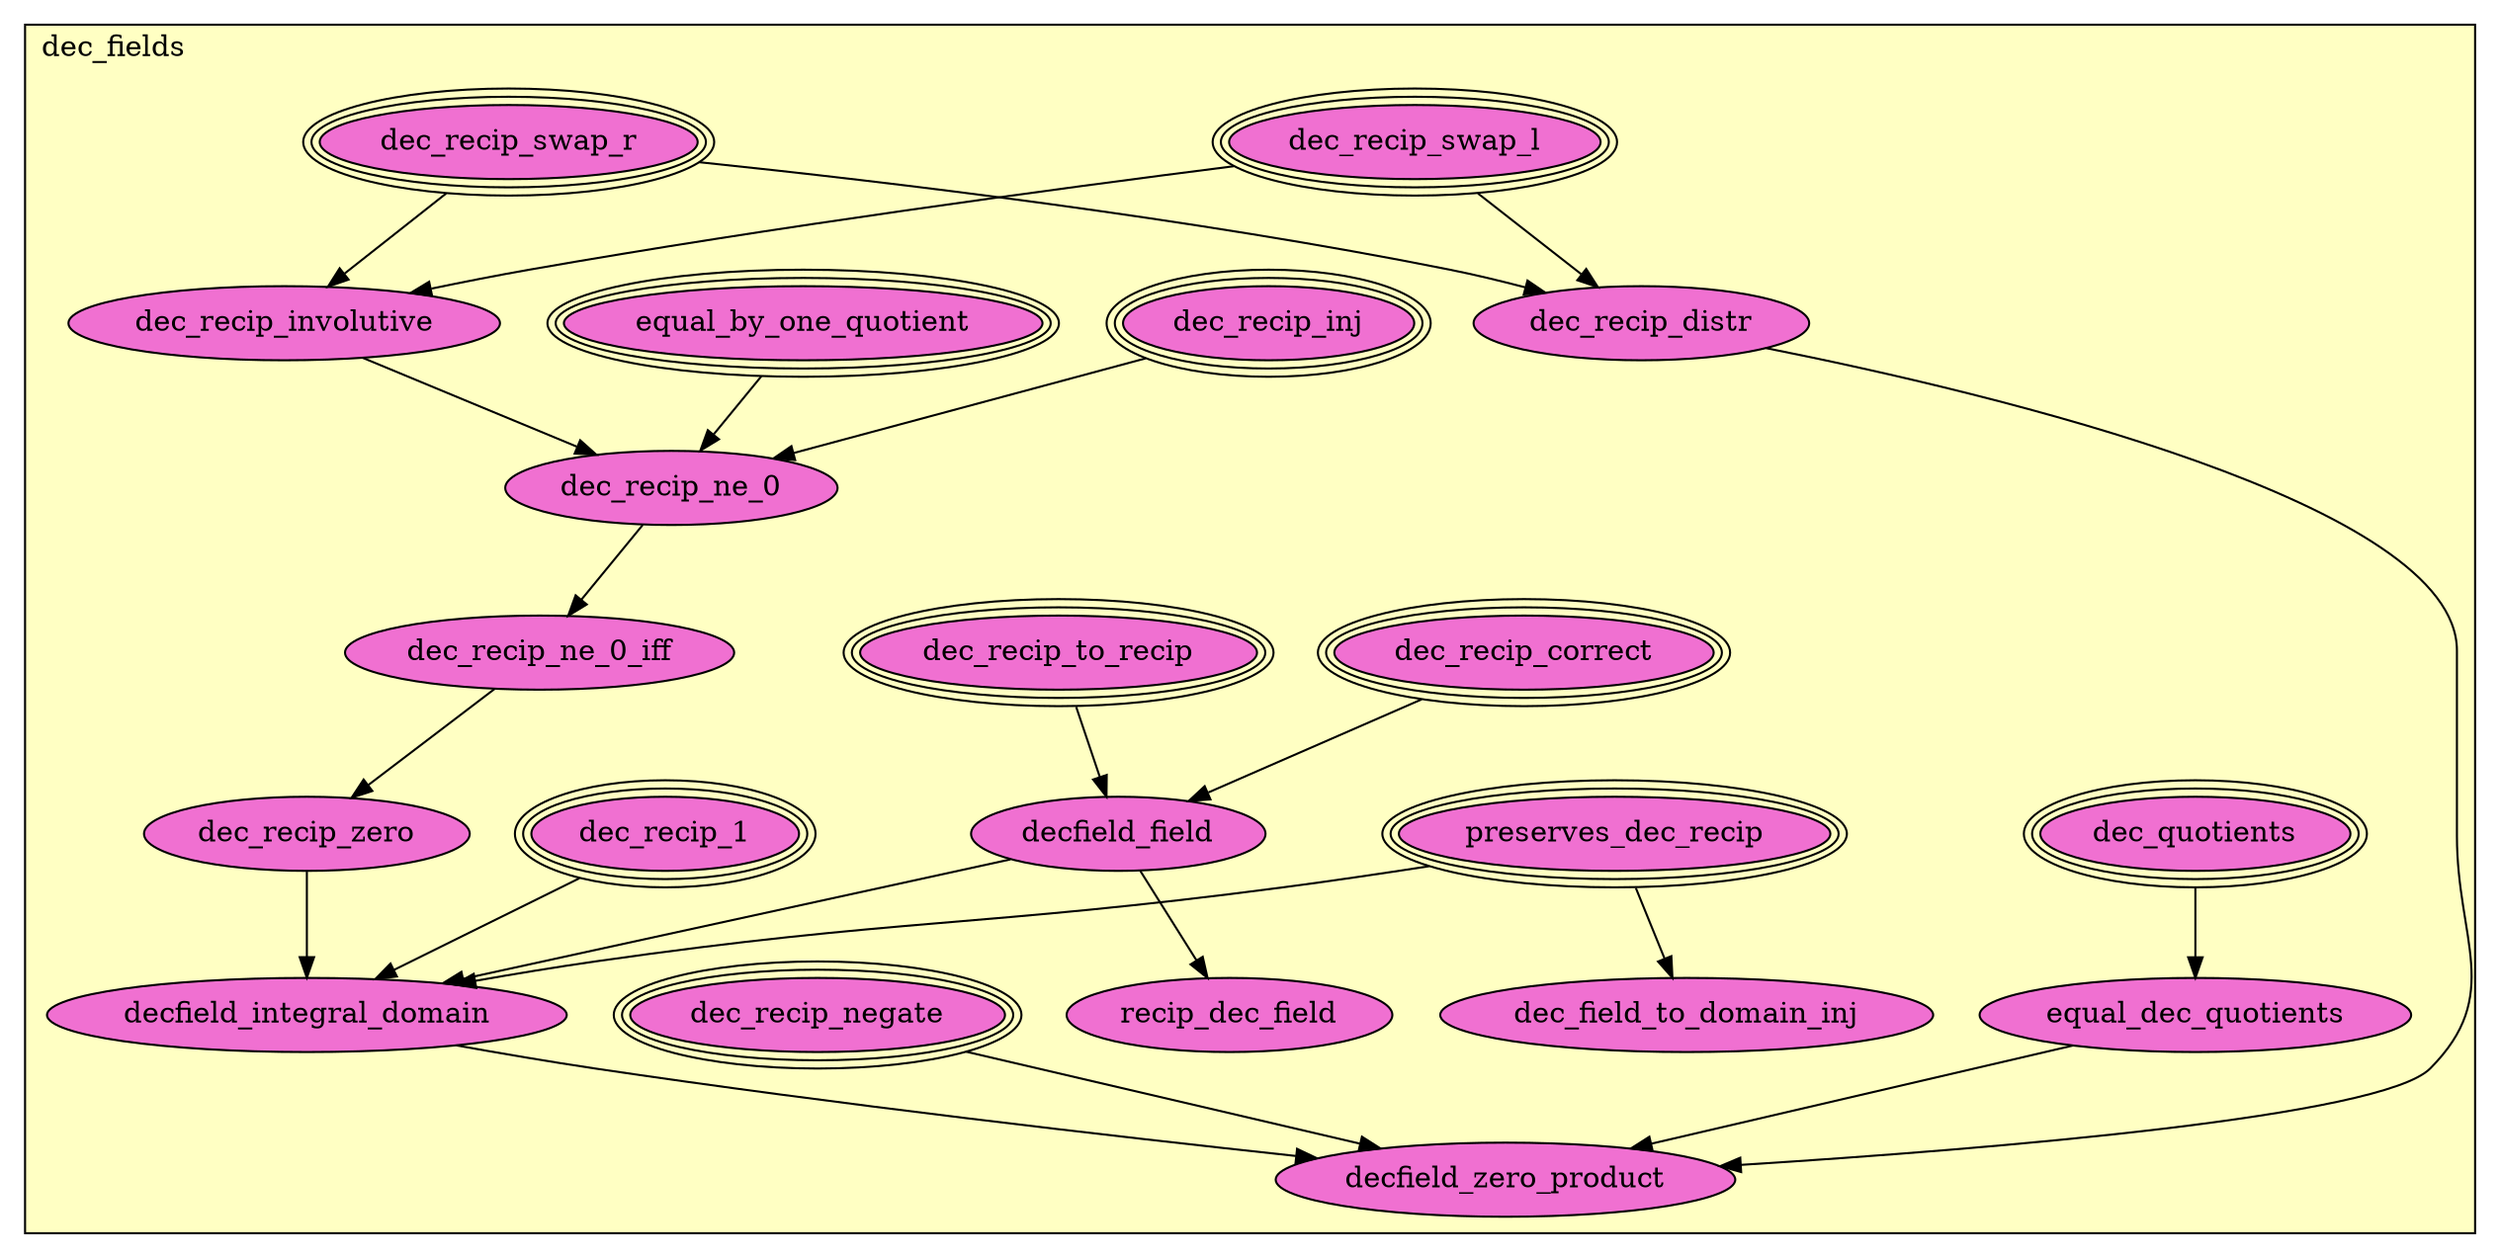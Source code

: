 digraph HoTT_Classes_theory_dec_fields {
  graph [ratio=0.5]
  node [style=filled]
dec_fields_dec_recip_to_recip [label="dec_recip_to_recip", URL=<dec_fields.html#dec_recip_to_recip>, peripheries=3, fillcolor="#F070D1"] ;
dec_fields_preserves_dec_recip [label="preserves_dec_recip", URL=<dec_fields.html#preserves_dec_recip>, peripheries=3, fillcolor="#F070D1"] ;
dec_fields_dec_field_to_domain_inj [label="dec_field_to_domain_inj", URL=<dec_fields.html#dec_field_to_domain_inj>, fillcolor="#F070D1"] ;
dec_fields_dec_recip_correct [label="dec_recip_correct", URL=<dec_fields.html#dec_recip_correct>, peripheries=3, fillcolor="#F070D1"] ;
dec_fields_decfield_field [label="decfield_field", URL=<dec_fields.html#decfield_field>, fillcolor="#F070D1"] ;
dec_fields_recip_dec_field [label="recip_dec_field", URL=<dec_fields.html#recip_dec_field>, fillcolor="#F070D1"] ;
dec_fields_dec_recip_negate [label="dec_recip_negate", URL=<dec_fields.html#dec_recip_negate>, peripheries=3, fillcolor="#F070D1"] ;
dec_fields_dec_recip_swap_r [label="dec_recip_swap_r", URL=<dec_fields.html#dec_recip_swap_r>, peripheries=3, fillcolor="#F070D1"] ;
dec_fields_dec_recip_swap_l [label="dec_recip_swap_l", URL=<dec_fields.html#dec_recip_swap_l>, peripheries=3, fillcolor="#F070D1"] ;
dec_fields_dec_quotients [label="dec_quotients", URL=<dec_fields.html#dec_quotients>, peripheries=3, fillcolor="#F070D1"] ;
dec_fields_equal_dec_quotients [label="equal_dec_quotients", URL=<dec_fields.html#equal_dec_quotients>, fillcolor="#F070D1"] ;
dec_fields_dec_recip_involutive [label="dec_recip_involutive", URL=<dec_fields.html#dec_recip_involutive>, fillcolor="#F070D1"] ;
dec_fields_dec_recip_inj [label="dec_recip_inj", URL=<dec_fields.html#dec_recip_inj>, peripheries=3, fillcolor="#F070D1"] ;
dec_fields_equal_by_one_quotient [label="equal_by_one_quotient", URL=<dec_fields.html#equal_by_one_quotient>, peripheries=3, fillcolor="#F070D1"] ;
dec_fields_dec_recip_ne_0 [label="dec_recip_ne_0", URL=<dec_fields.html#dec_recip_ne_0>, fillcolor="#F070D1"] ;
dec_fields_dec_recip_ne_0_iff [label="dec_recip_ne_0_iff", URL=<dec_fields.html#dec_recip_ne_0_iff>, fillcolor="#F070D1"] ;
dec_fields_dec_recip_zero [label="dec_recip_zero", URL=<dec_fields.html#dec_recip_zero>, fillcolor="#F070D1"] ;
dec_fields_dec_recip_distr [label="dec_recip_distr", URL=<dec_fields.html#dec_recip_distr>, fillcolor="#F070D1"] ;
dec_fields_dec_recip_1 [label="dec_recip_1", URL=<dec_fields.html#dec_recip_1>, peripheries=3, fillcolor="#F070D1"] ;
dec_fields_decfield_integral_domain [label="decfield_integral_domain", URL=<dec_fields.html#decfield_integral_domain>, fillcolor="#F070D1"] ;
dec_fields_decfield_zero_product [label="decfield_zero_product", URL=<dec_fields.html#decfield_zero_product>, fillcolor="#F070D1"] ;
  dec_fields_dec_recip_to_recip -> dec_fields_decfield_field [] ;
  dec_fields_preserves_dec_recip -> dec_fields_dec_field_to_domain_inj [] ;
  dec_fields_preserves_dec_recip -> dec_fields_decfield_integral_domain [] ;
  dec_fields_dec_recip_correct -> dec_fields_decfield_field [] ;
  dec_fields_decfield_field -> dec_fields_recip_dec_field [] ;
  dec_fields_decfield_field -> dec_fields_decfield_integral_domain [] ;
  dec_fields_dec_recip_negate -> dec_fields_decfield_zero_product [] ;
  dec_fields_dec_recip_swap_r -> dec_fields_dec_recip_involutive [] ;
  dec_fields_dec_recip_swap_r -> dec_fields_dec_recip_distr [] ;
  dec_fields_dec_recip_swap_l -> dec_fields_dec_recip_involutive [] ;
  dec_fields_dec_recip_swap_l -> dec_fields_dec_recip_distr [] ;
  dec_fields_dec_quotients -> dec_fields_equal_dec_quotients [] ;
  dec_fields_equal_dec_quotients -> dec_fields_decfield_zero_product [] ;
  dec_fields_dec_recip_involutive -> dec_fields_dec_recip_ne_0 [] ;
  dec_fields_dec_recip_inj -> dec_fields_dec_recip_ne_0 [] ;
  dec_fields_equal_by_one_quotient -> dec_fields_dec_recip_ne_0 [] ;
  dec_fields_dec_recip_ne_0 -> dec_fields_dec_recip_ne_0_iff [] ;
  dec_fields_dec_recip_ne_0_iff -> dec_fields_dec_recip_zero [] ;
  dec_fields_dec_recip_zero -> dec_fields_decfield_integral_domain [] ;
  dec_fields_dec_recip_distr -> dec_fields_decfield_zero_product [] ;
  dec_fields_dec_recip_1 -> dec_fields_decfield_integral_domain [] ;
  dec_fields_decfield_integral_domain -> dec_fields_decfield_zero_product [] ;
subgraph cluster_dec_fields { label="dec_fields"; fillcolor="#FFFFC3"; labeljust=l; style=filled 
dec_fields_decfield_zero_product; dec_fields_decfield_integral_domain; dec_fields_dec_recip_1; dec_fields_dec_recip_distr; dec_fields_dec_recip_zero; dec_fields_dec_recip_ne_0_iff; dec_fields_dec_recip_ne_0; dec_fields_equal_by_one_quotient; dec_fields_dec_recip_inj; dec_fields_dec_recip_involutive; dec_fields_equal_dec_quotients; dec_fields_dec_quotients; dec_fields_dec_recip_swap_l; dec_fields_dec_recip_swap_r; dec_fields_dec_recip_negate; dec_fields_recip_dec_field; dec_fields_decfield_field; dec_fields_dec_recip_correct; dec_fields_dec_field_to_domain_inj; dec_fields_preserves_dec_recip; dec_fields_dec_recip_to_recip; };
} /* END */
